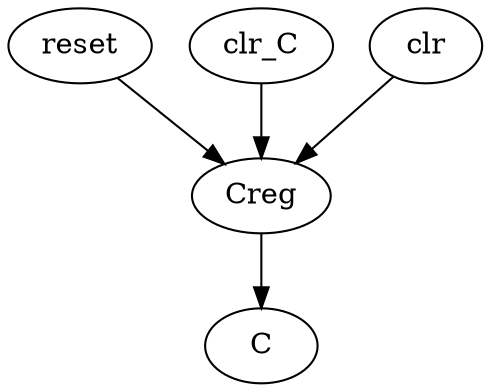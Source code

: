 strict digraph "" {
	reset	 [complexity=3,
		importance=0.4645088999,
		rank=0.154836299967];
	Creg	 [complexity=2,
		importance=0.0415708175461,
		rank=0.020785408773];
	reset -> Creg;
	C	 [complexity=0,
		importance=0.0186766812585,
		rank=0.0];
	clr_C	 [complexity=3,
		importance=0.0488007244391,
		rank=0.0162669081464];
	clr_C -> Creg;
	clr	 [complexity=3,
		importance=0.0488007244391,
		rank=0.0162669081464];
	clr -> Creg;
	Creg -> C;
}
